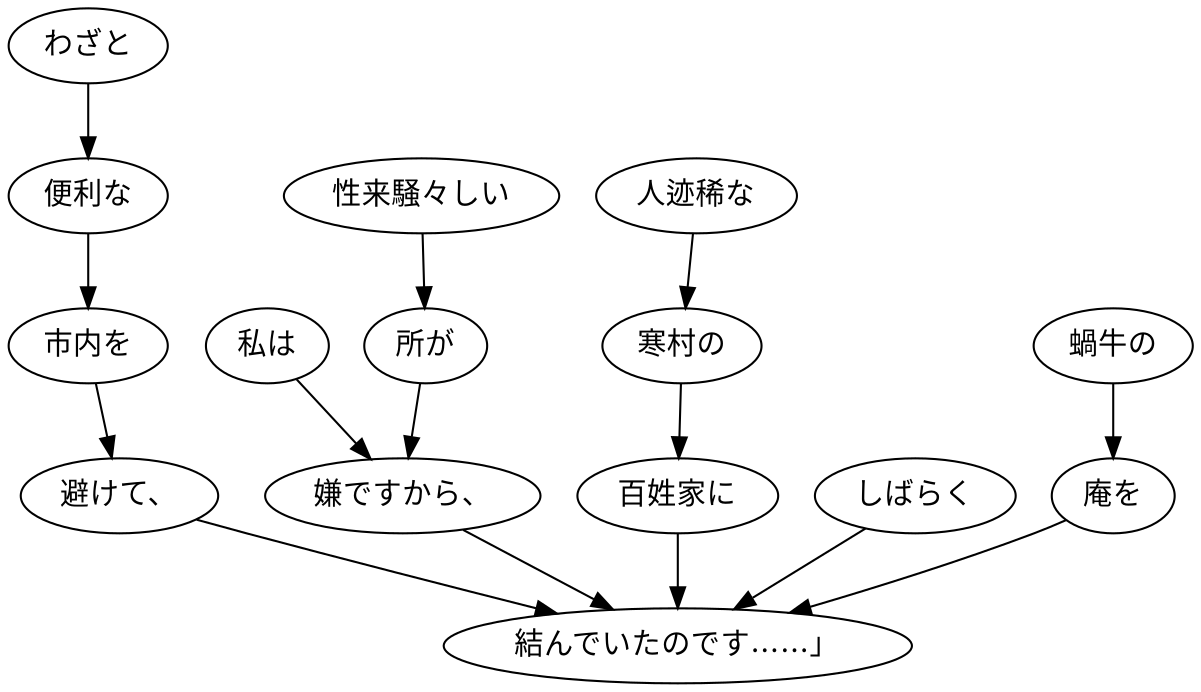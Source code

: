 digraph graph8001 {
	node0 [label="私は"];
	node1 [label="性来騒々しい"];
	node2 [label="所が"];
	node3 [label="嫌ですから、"];
	node4 [label="わざと"];
	node5 [label="便利な"];
	node6 [label="市内を"];
	node7 [label="避けて、"];
	node8 [label="人迹稀な"];
	node9 [label="寒村の"];
	node10 [label="百姓家に"];
	node11 [label="しばらく"];
	node12 [label="蝸牛の"];
	node13 [label="庵を"];
	node14 [label="結んでいたのです……」"];
	node0 -> node3;
	node1 -> node2;
	node2 -> node3;
	node3 -> node14;
	node4 -> node5;
	node5 -> node6;
	node6 -> node7;
	node7 -> node14;
	node8 -> node9;
	node9 -> node10;
	node10 -> node14;
	node11 -> node14;
	node12 -> node13;
	node13 -> node14;
}
